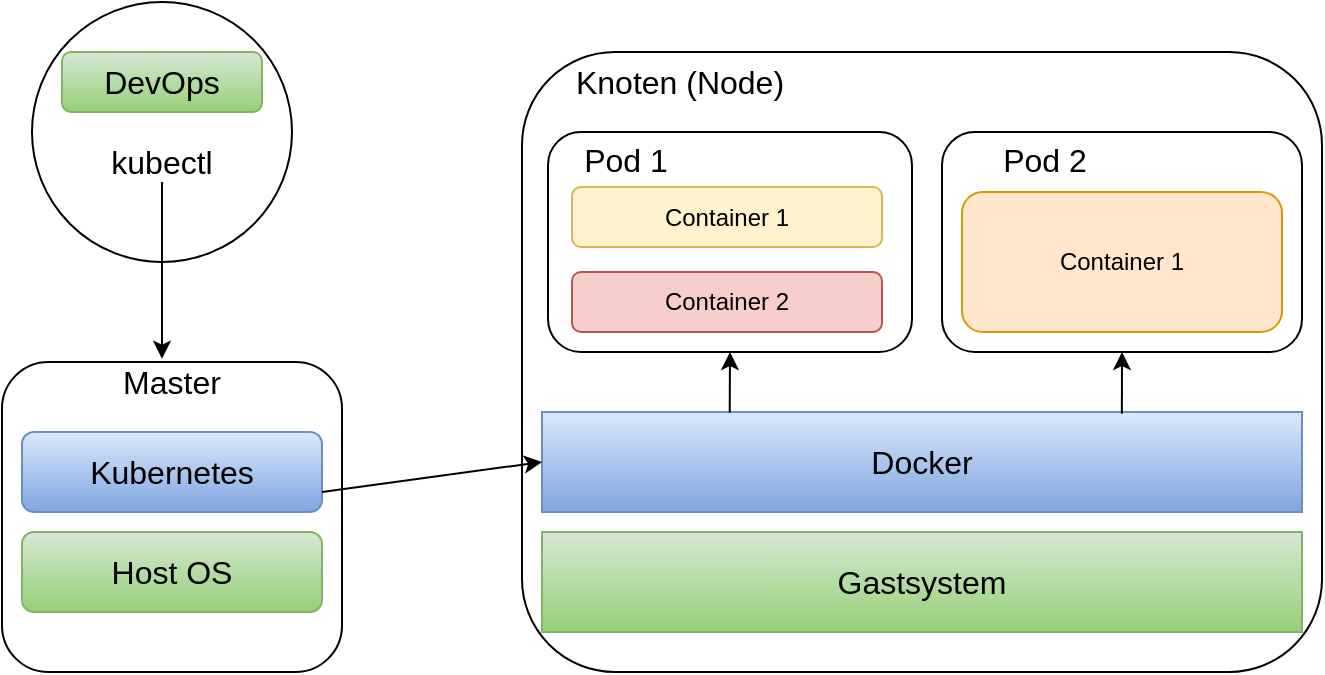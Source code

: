 <mxfile version="13.6.5" type="github"><diagram id="zJBcs38yXNv3-pGTaeLE" name="Page-1"><mxGraphModel dx="1008" dy="1158" grid="1" gridSize="10" guides="1" tooltips="1" connect="1" arrows="1" fold="1" page="1" pageScale="1" pageWidth="827" pageHeight="1169" math="0" shadow="0"><root><mxCell id="0"/><mxCell id="1" parent="0"/><mxCell id="jpprsgQEAkH-GY877Tu3-24" value="" style="rounded=1;whiteSpace=wrap;html=1;" vertex="1" parent="1"><mxGeometry x="360" y="275" width="400" height="310" as="geometry"/></mxCell><mxCell id="jpprsgQEAkH-GY877Tu3-25" value="&lt;font style=&quot;font-size: 16px&quot;&gt;Docker&lt;/font&gt;" style="rounded=0;whiteSpace=wrap;html=1;gradientColor=#7ea6e0;fillColor=#dae8fc;strokeColor=#6c8ebf;" vertex="1" parent="1"><mxGeometry x="370" y="455" width="380" height="50" as="geometry"/></mxCell><mxCell id="jpprsgQEAkH-GY877Tu3-26" value="&lt;font style=&quot;font-size: 16px&quot;&gt;Gastsystem&lt;/font&gt;" style="rounded=0;whiteSpace=wrap;html=1;gradientColor=#97d077;fillColor=#d5e8d4;strokeColor=#82b366;" vertex="1" parent="1"><mxGeometry x="370" y="515" width="380" height="50" as="geometry"/></mxCell><mxCell id="jpprsgQEAkH-GY877Tu3-29" value="&lt;font style=&quot;font-size: 16px&quot;&gt;Knoten (Node)&lt;/font&gt;" style="text;html=1;strokeColor=none;fillColor=none;align=center;verticalAlign=middle;whiteSpace=wrap;rounded=0;" vertex="1" parent="1"><mxGeometry x="364" y="265" width="150" height="50" as="geometry"/></mxCell><mxCell id="jpprsgQEAkH-GY877Tu3-33" value="" style="group" vertex="1" connectable="0" parent="1"><mxGeometry x="365" y="335" width="195" height="110.0" as="geometry"/></mxCell><mxCell id="jpprsgQEAkH-GY877Tu3-39" value="" style="group" vertex="1" connectable="0" parent="jpprsgQEAkH-GY877Tu3-33"><mxGeometry x="-5" y="-20" width="195" height="110.0" as="geometry"/></mxCell><mxCell id="jpprsgQEAkH-GY877Tu3-27" value="" style="rounded=1;whiteSpace=wrap;html=1;" vertex="1" parent="jpprsgQEAkH-GY877Tu3-39"><mxGeometry x="13" width="182" height="110.0" as="geometry"/></mxCell><mxCell id="jpprsgQEAkH-GY877Tu3-30" value="&lt;font style=&quot;font-size: 16px&quot;&gt;Pod 1&lt;/font&gt;" style="text;html=1;strokeColor=none;fillColor=none;align=center;verticalAlign=middle;whiteSpace=wrap;rounded=0;" vertex="1" parent="jpprsgQEAkH-GY877Tu3-39"><mxGeometry width="104" height="27.5" as="geometry"/></mxCell><mxCell id="jpprsgQEAkH-GY877Tu3-36" value="Container 2" style="rounded=1;whiteSpace=wrap;html=1;fillColor=#f8cecc;strokeColor=#b85450;" vertex="1" parent="jpprsgQEAkH-GY877Tu3-39"><mxGeometry x="25" y="70" width="155" height="30" as="geometry"/></mxCell><mxCell id="jpprsgQEAkH-GY877Tu3-37" value="Container 1" style="rounded=1;whiteSpace=wrap;html=1;fillColor=#fff2cc;strokeColor=#d6b656;" vertex="1" parent="jpprsgQEAkH-GY877Tu3-39"><mxGeometry x="25" y="27.5" width="155" height="30" as="geometry"/></mxCell><mxCell id="jpprsgQEAkH-GY877Tu3-34" value="" style="group" vertex="1" connectable="0" parent="1"><mxGeometry x="570" y="335" width="180" height="110.0" as="geometry"/></mxCell><mxCell id="jpprsgQEAkH-GY877Tu3-40" value="" style="group" vertex="1" connectable="0" parent="jpprsgQEAkH-GY877Tu3-34"><mxGeometry y="-20" width="180" height="110.0" as="geometry"/></mxCell><mxCell id="jpprsgQEAkH-GY877Tu3-28" value="" style="rounded=1;whiteSpace=wrap;html=1;" vertex="1" parent="jpprsgQEAkH-GY877Tu3-40"><mxGeometry width="180" height="110.0" as="geometry"/></mxCell><mxCell id="jpprsgQEAkH-GY877Tu3-32" value="&lt;font style=&quot;font-size: 16px&quot;&gt;Pod 2&lt;br&gt;&lt;/font&gt;" style="text;html=1;strokeColor=none;fillColor=none;align=center;verticalAlign=middle;whiteSpace=wrap;rounded=0;" vertex="1" parent="jpprsgQEAkH-GY877Tu3-40"><mxGeometry width="102.857" height="27.5" as="geometry"/></mxCell><mxCell id="jpprsgQEAkH-GY877Tu3-35" value="Container 1" style="rounded=1;whiteSpace=wrap;html=1;fillColor=#ffe6cc;strokeColor=#d79b00;" vertex="1" parent="jpprsgQEAkH-GY877Tu3-40"><mxGeometry x="10" y="30" width="160" height="70" as="geometry"/></mxCell><mxCell id="jpprsgQEAkH-GY877Tu3-41" value="" style="endArrow=classic;html=1;entryX=0.5;entryY=1;entryDx=0;entryDy=0;exitX=0.247;exitY=0.005;exitDx=0;exitDy=0;exitPerimeter=0;" edge="1" parent="1" source="jpprsgQEAkH-GY877Tu3-25" target="jpprsgQEAkH-GY877Tu3-27"><mxGeometry width="50" height="50" relative="1" as="geometry"><mxPoint x="500" y="545" as="sourcePoint"/><mxPoint x="550" y="495" as="targetPoint"/></mxGeometry></mxCell><mxCell id="jpprsgQEAkH-GY877Tu3-42" value="" style="endArrow=classic;html=1;entryX=0.5;entryY=1;entryDx=0;entryDy=0;exitX=0.763;exitY=0.017;exitDx=0;exitDy=0;exitPerimeter=0;" edge="1" parent="1" source="jpprsgQEAkH-GY877Tu3-25" target="jpprsgQEAkH-GY877Tu3-28"><mxGeometry width="50" height="50" relative="1" as="geometry"><mxPoint x="463.86" y="455.25" as="sourcePoint"/><mxPoint x="464" y="425" as="targetPoint"/></mxGeometry></mxCell><mxCell id="jpprsgQEAkH-GY877Tu3-43" value="" style="rounded=1;whiteSpace=wrap;html=1;" vertex="1" parent="1"><mxGeometry x="100" y="430" width="170" height="155" as="geometry"/></mxCell><mxCell id="jpprsgQEAkH-GY877Tu3-44" value="&lt;font style=&quot;font-size: 16px&quot;&gt;Master&lt;/font&gt;" style="text;html=1;strokeColor=none;fillColor=none;align=center;verticalAlign=middle;whiteSpace=wrap;rounded=0;" vertex="1" parent="1"><mxGeometry x="135" y="430" width="100" height="20" as="geometry"/></mxCell><mxCell id="jpprsgQEAkH-GY877Tu3-45" value="&lt;font style=&quot;font-size: 16px&quot;&gt;Kubernetes&lt;/font&gt;" style="rounded=1;whiteSpace=wrap;html=1;gradientColor=#7ea6e0;fillColor=#dae8fc;strokeColor=#6c8ebf;" vertex="1" parent="1"><mxGeometry x="110" y="465" width="150" height="40" as="geometry"/></mxCell><mxCell id="jpprsgQEAkH-GY877Tu3-46" value="&lt;font style=&quot;font-size: 16px&quot;&gt;Host OS&lt;/font&gt;" style="rounded=1;whiteSpace=wrap;html=1;fillColor=#d5e8d4;strokeColor=#82b366;gradientColor=#97d077;" vertex="1" parent="1"><mxGeometry x="110" y="515" width="150" height="40" as="geometry"/></mxCell><mxCell id="jpprsgQEAkH-GY877Tu3-47" value="" style="endArrow=classic;html=1;entryX=0;entryY=0.5;entryDx=0;entryDy=0;exitX=1;exitY=0.75;exitDx=0;exitDy=0;" edge="1" parent="1" source="jpprsgQEAkH-GY877Tu3-45" target="jpprsgQEAkH-GY877Tu3-25"><mxGeometry width="50" height="50" relative="1" as="geometry"><mxPoint x="280" y="510" as="sourcePoint"/><mxPoint x="330" y="460" as="targetPoint"/></mxGeometry></mxCell><mxCell id="jpprsgQEAkH-GY877Tu3-48" value="" style="ellipse;whiteSpace=wrap;html=1;aspect=fixed;" vertex="1" parent="1"><mxGeometry x="115" y="250" width="130" height="130" as="geometry"/></mxCell><mxCell id="jpprsgQEAkH-GY877Tu3-50" value="&lt;font style=&quot;font-size: 16px&quot;&gt;DevOps&lt;/font&gt;" style="rounded=1;whiteSpace=wrap;html=1;gradientColor=#97d077;fillColor=#d5e8d4;strokeColor=#82b366;" vertex="1" parent="1"><mxGeometry x="130" y="275" width="100" height="30" as="geometry"/></mxCell><mxCell id="jpprsgQEAkH-GY877Tu3-51" value="&lt;font style=&quot;font-size: 16px&quot;&gt;kubectl&lt;/font&gt;" style="text;html=1;strokeColor=none;fillColor=none;align=center;verticalAlign=middle;whiteSpace=wrap;rounded=0;" vertex="1" parent="1"><mxGeometry x="130" y="320" width="100" height="20" as="geometry"/></mxCell><mxCell id="jpprsgQEAkH-GY877Tu3-52" value="" style="endArrow=classic;html=1;entryX=0.45;entryY=-0.083;entryDx=0;entryDy=0;exitX=0.5;exitY=1;exitDx=0;exitDy=0;entryPerimeter=0;" edge="1" parent="1" source="jpprsgQEAkH-GY877Tu3-51" target="jpprsgQEAkH-GY877Tu3-44"><mxGeometry width="50" height="50" relative="1" as="geometry"><mxPoint x="180" y="390" as="sourcePoint"/><mxPoint x="230" y="340" as="targetPoint"/></mxGeometry></mxCell></root></mxGraphModel></diagram></mxfile>